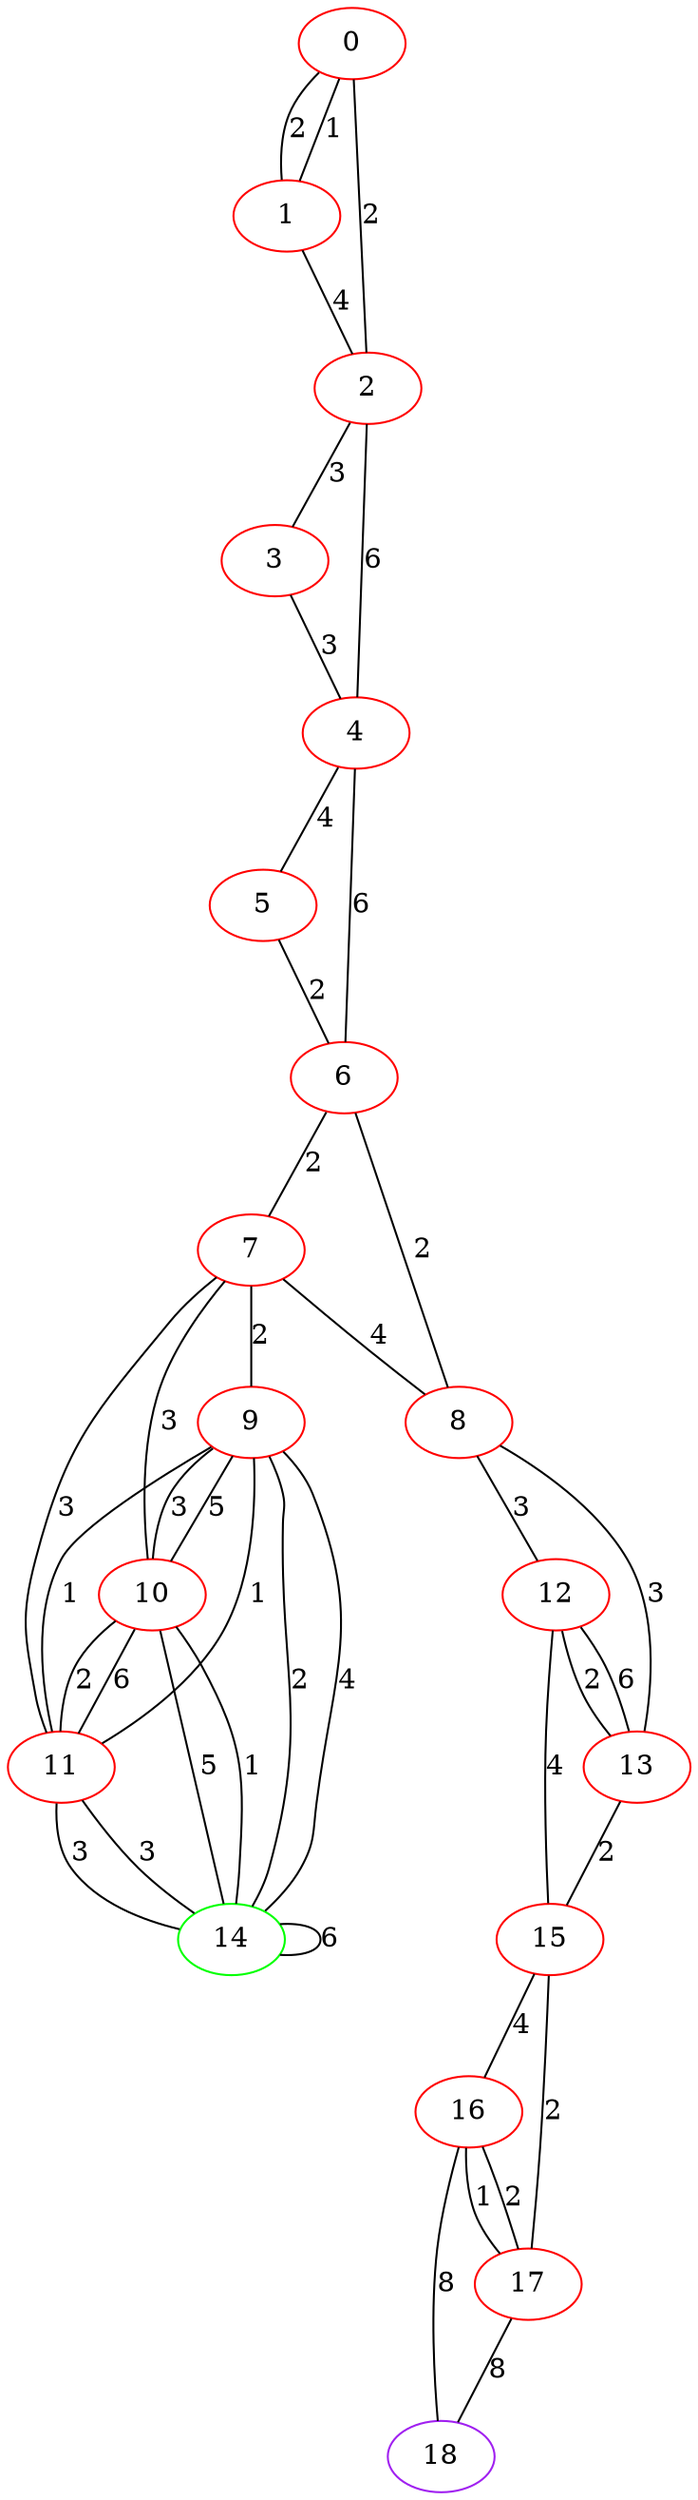 graph "" {
0 [color=red, weight=1];
1 [color=red, weight=1];
2 [color=red, weight=1];
3 [color=red, weight=1];
4 [color=red, weight=1];
5 [color=red, weight=1];
6 [color=red, weight=1];
7 [color=red, weight=1];
8 [color=red, weight=1];
9 [color=red, weight=1];
10 [color=red, weight=1];
11 [color=red, weight=1];
12 [color=red, weight=1];
13 [color=red, weight=1];
14 [color=green, weight=2];
15 [color=red, weight=1];
16 [color=red, weight=1];
17 [color=red, weight=1];
18 [color=purple, weight=4];
0 -- 1  [key=0, label=1];
0 -- 1  [key=1, label=2];
0 -- 2  [key=0, label=2];
1 -- 2  [key=0, label=4];
2 -- 3  [key=0, label=3];
2 -- 4  [key=0, label=6];
3 -- 4  [key=0, label=3];
4 -- 5  [key=0, label=4];
4 -- 6  [key=0, label=6];
5 -- 6  [key=0, label=2];
6 -- 8  [key=0, label=2];
6 -- 7  [key=0, label=2];
7 -- 8  [key=0, label=4];
7 -- 9  [key=0, label=2];
7 -- 10  [key=0, label=3];
7 -- 11  [key=0, label=3];
8 -- 12  [key=0, label=3];
8 -- 13  [key=0, label=3];
9 -- 10  [key=0, label=5];
9 -- 10  [key=1, label=3];
9 -- 11  [key=0, label=1];
9 -- 11  [key=1, label=1];
9 -- 14  [key=0, label=2];
9 -- 14  [key=1, label=4];
10 -- 11  [key=0, label=6];
10 -- 11  [key=1, label=2];
10 -- 14  [key=0, label=5];
10 -- 14  [key=1, label=1];
11 -- 14  [key=0, label=3];
11 -- 14  [key=1, label=3];
12 -- 13  [key=0, label=6];
12 -- 13  [key=1, label=2];
12 -- 15  [key=0, label=4];
13 -- 15  [key=0, label=2];
14 -- 14  [key=0, label=6];
15 -- 16  [key=0, label=4];
15 -- 17  [key=0, label=2];
16 -- 17  [key=0, label=2];
16 -- 17  [key=1, label=1];
16 -- 18  [key=0, label=8];
17 -- 18  [key=0, label=8];
}
